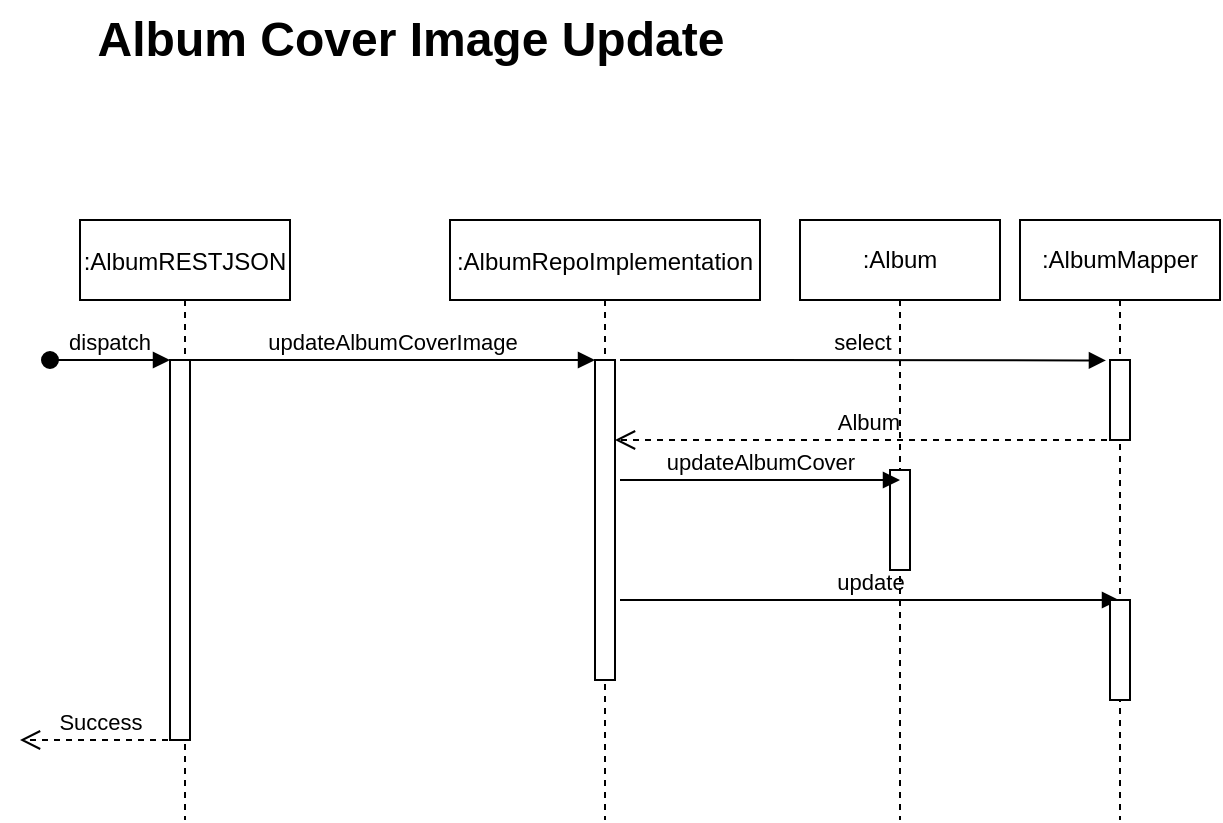 <mxfile version="14.4.9" type="device"><diagram id="kgpKYQtTHZ0yAKxKKP6v" name="Page-1"><mxGraphModel dx="1396" dy="774" grid="1" gridSize="10" guides="1" tooltips="1" connect="1" arrows="1" fold="1" page="1" pageScale="1" pageWidth="850" pageHeight="1100" math="0" shadow="0"><root><mxCell id="0"/><mxCell id="1" parent="0"/><mxCell id="3nuBFxr9cyL0pnOWT2aG-1" value=":AlbumRESTJSON" style="shape=umlLifeline;perimeter=lifelinePerimeter;container=1;collapsible=0;recursiveResize=0;rounded=0;shadow=0;strokeWidth=1;" parent="1" vertex="1"><mxGeometry x="90" y="240" width="105" height="300" as="geometry"/></mxCell><mxCell id="3nuBFxr9cyL0pnOWT2aG-2" value="" style="points=[];perimeter=orthogonalPerimeter;rounded=0;shadow=0;strokeWidth=1;" parent="3nuBFxr9cyL0pnOWT2aG-1" vertex="1"><mxGeometry x="45" y="70" width="10" height="190" as="geometry"/></mxCell><mxCell id="3nuBFxr9cyL0pnOWT2aG-3" value="dispatch" style="verticalAlign=bottom;startArrow=oval;endArrow=block;startSize=8;shadow=0;strokeWidth=1;" parent="3nuBFxr9cyL0pnOWT2aG-1" target="3nuBFxr9cyL0pnOWT2aG-2" edge="1"><mxGeometry relative="1" as="geometry"><mxPoint x="-15" y="70" as="sourcePoint"/></mxGeometry></mxCell><mxCell id="3nuBFxr9cyL0pnOWT2aG-5" value=":AlbumRepoImplementation" style="shape=umlLifeline;perimeter=lifelinePerimeter;container=1;collapsible=0;recursiveResize=0;rounded=0;shadow=0;strokeWidth=1;" parent="1" vertex="1"><mxGeometry x="275" y="240" width="155" height="300" as="geometry"/></mxCell><mxCell id="3nuBFxr9cyL0pnOWT2aG-6" value="" style="points=[];perimeter=orthogonalPerimeter;rounded=0;shadow=0;strokeWidth=1;" parent="3nuBFxr9cyL0pnOWT2aG-5" vertex="1"><mxGeometry x="72.5" y="70" width="10" height="160" as="geometry"/></mxCell><mxCell id="IIxmJMhCnhEvBvu5yzWY-6" value="select" style="html=1;verticalAlign=bottom;endArrow=block;entryX=-0.203;entryY=0.005;entryDx=0;entryDy=0;entryPerimeter=0;" edge="1" parent="3nuBFxr9cyL0pnOWT2aG-5" target="IIxmJMhCnhEvBvu5yzWY-5"><mxGeometry width="80" relative="1" as="geometry"><mxPoint x="85" y="70" as="sourcePoint"/><mxPoint x="165" y="70" as="targetPoint"/></mxGeometry></mxCell><mxCell id="IIxmJMhCnhEvBvu5yzWY-7" value="Album" style="html=1;verticalAlign=bottom;endArrow=open;dashed=1;endSize=8;" edge="1" parent="3nuBFxr9cyL0pnOWT2aG-5" source="IIxmJMhCnhEvBvu5yzWY-1"><mxGeometry relative="1" as="geometry"><mxPoint x="162.5" y="110" as="sourcePoint"/><mxPoint x="82.5" y="110" as="targetPoint"/></mxGeometry></mxCell><mxCell id="IIxmJMhCnhEvBvu5yzWY-13" value="update" style="html=1;verticalAlign=bottom;endArrow=block;" edge="1" parent="3nuBFxr9cyL0pnOWT2aG-5" target="IIxmJMhCnhEvBvu5yzWY-1"><mxGeometry width="80" relative="1" as="geometry"><mxPoint x="85" y="190" as="sourcePoint"/><mxPoint x="165" y="190" as="targetPoint"/></mxGeometry></mxCell><mxCell id="3nuBFxr9cyL0pnOWT2aG-8" value="updateAlbumCoverImage" style="verticalAlign=bottom;endArrow=block;entryX=0;entryY=0;shadow=0;strokeWidth=1;" parent="1" source="3nuBFxr9cyL0pnOWT2aG-2" target="3nuBFxr9cyL0pnOWT2aG-6" edge="1"><mxGeometry relative="1" as="geometry"><mxPoint x="250" y="320" as="sourcePoint"/></mxGeometry></mxCell><mxCell id="IIxmJMhCnhEvBvu5yzWY-1" value=":AlbumMapper" style="shape=umlLifeline;perimeter=lifelinePerimeter;whiteSpace=wrap;html=1;container=1;collapsible=0;recursiveResize=0;outlineConnect=0;" vertex="1" parent="1"><mxGeometry x="560" y="240" width="100" height="300" as="geometry"/></mxCell><mxCell id="IIxmJMhCnhEvBvu5yzWY-12" value="" style="html=1;points=[];perimeter=orthogonalPerimeter;" vertex="1" parent="IIxmJMhCnhEvBvu5yzWY-1"><mxGeometry x="45" y="190" width="10" height="50" as="geometry"/></mxCell><mxCell id="IIxmJMhCnhEvBvu5yzWY-5" value="" style="html=1;points=[];perimeter=orthogonalPerimeter;" vertex="1" parent="1"><mxGeometry x="605" y="310" width="10" height="40" as="geometry"/></mxCell><mxCell id="IIxmJMhCnhEvBvu5yzWY-9" value=":Album" style="shape=umlLifeline;perimeter=lifelinePerimeter;whiteSpace=wrap;html=1;container=1;collapsible=0;recursiveResize=0;outlineConnect=0;" vertex="1" parent="1"><mxGeometry x="450" y="240" width="100" height="300" as="geometry"/></mxCell><mxCell id="IIxmJMhCnhEvBvu5yzWY-8" value="" style="html=1;points=[];perimeter=orthogonalPerimeter;" vertex="1" parent="IIxmJMhCnhEvBvu5yzWY-9"><mxGeometry x="45" y="125" width="10" height="50" as="geometry"/></mxCell><mxCell id="IIxmJMhCnhEvBvu5yzWY-10" value="updateAlbumCover" style="html=1;verticalAlign=bottom;endArrow=block;" edge="1" parent="1"><mxGeometry width="80" relative="1" as="geometry"><mxPoint x="360" y="370" as="sourcePoint"/><mxPoint x="500" y="370" as="targetPoint"/></mxGeometry></mxCell><mxCell id="IIxmJMhCnhEvBvu5yzWY-15" value="Success" style="html=1;verticalAlign=bottom;endArrow=open;dashed=1;endSize=8;" edge="1" parent="1"><mxGeometry relative="1" as="geometry"><mxPoint x="140" y="500" as="sourcePoint"/><mxPoint x="60" y="500" as="targetPoint"/></mxGeometry></mxCell><mxCell id="IIxmJMhCnhEvBvu5yzWY-16" value="Album Cover Image Update" style="text;strokeColor=none;fillColor=none;html=1;fontSize=24;fontStyle=1;verticalAlign=middle;align=center;" vertex="1" parent="1"><mxGeometry x="90" y="130" width="330" height="40" as="geometry"/></mxCell></root></mxGraphModel></diagram></mxfile>
